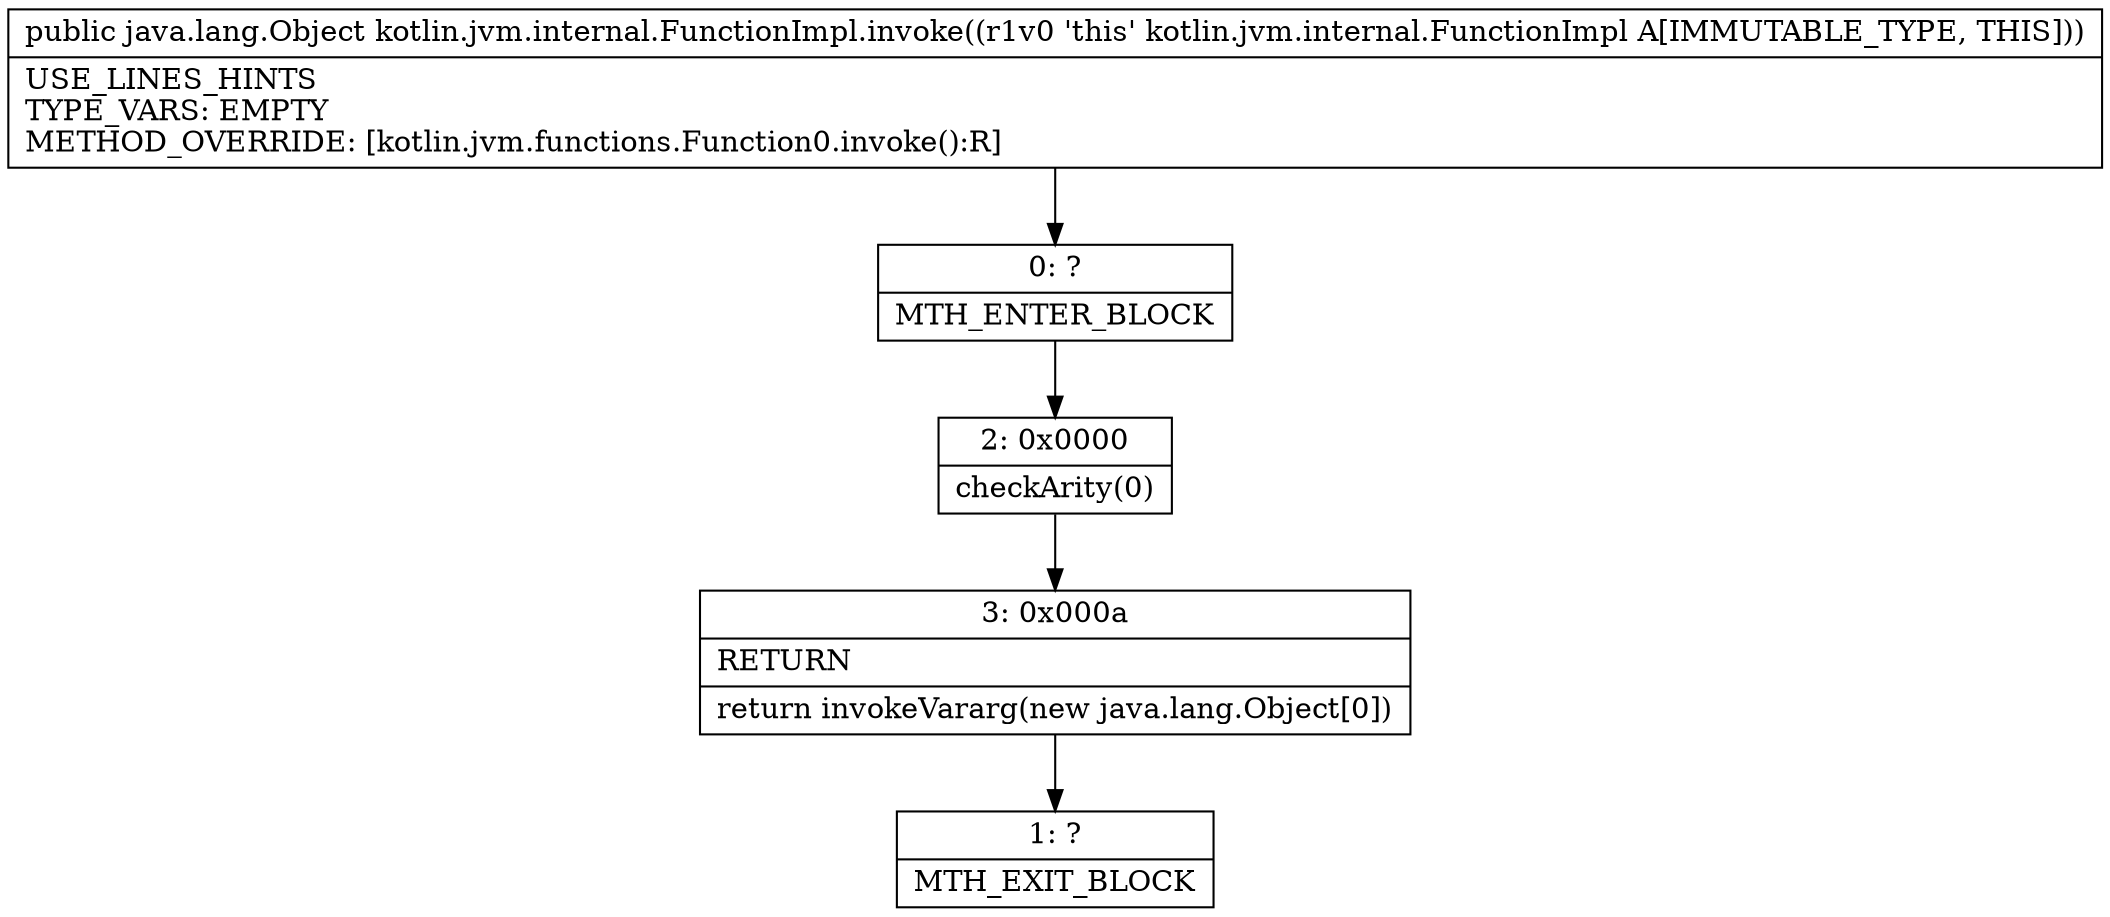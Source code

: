 digraph "CFG forkotlin.jvm.internal.FunctionImpl.invoke()Ljava\/lang\/Object;" {
Node_0 [shape=record,label="{0\:\ ?|MTH_ENTER_BLOCK\l}"];
Node_2 [shape=record,label="{2\:\ 0x0000|checkArity(0)\l}"];
Node_3 [shape=record,label="{3\:\ 0x000a|RETURN\l|return invokeVararg(new java.lang.Object[0])\l}"];
Node_1 [shape=record,label="{1\:\ ?|MTH_EXIT_BLOCK\l}"];
MethodNode[shape=record,label="{public java.lang.Object kotlin.jvm.internal.FunctionImpl.invoke((r1v0 'this' kotlin.jvm.internal.FunctionImpl A[IMMUTABLE_TYPE, THIS]))  | USE_LINES_HINTS\lTYPE_VARS: EMPTY\lMETHOD_OVERRIDE: [kotlin.jvm.functions.Function0.invoke():R]\l}"];
MethodNode -> Node_0;Node_0 -> Node_2;
Node_2 -> Node_3;
Node_3 -> Node_1;
}

